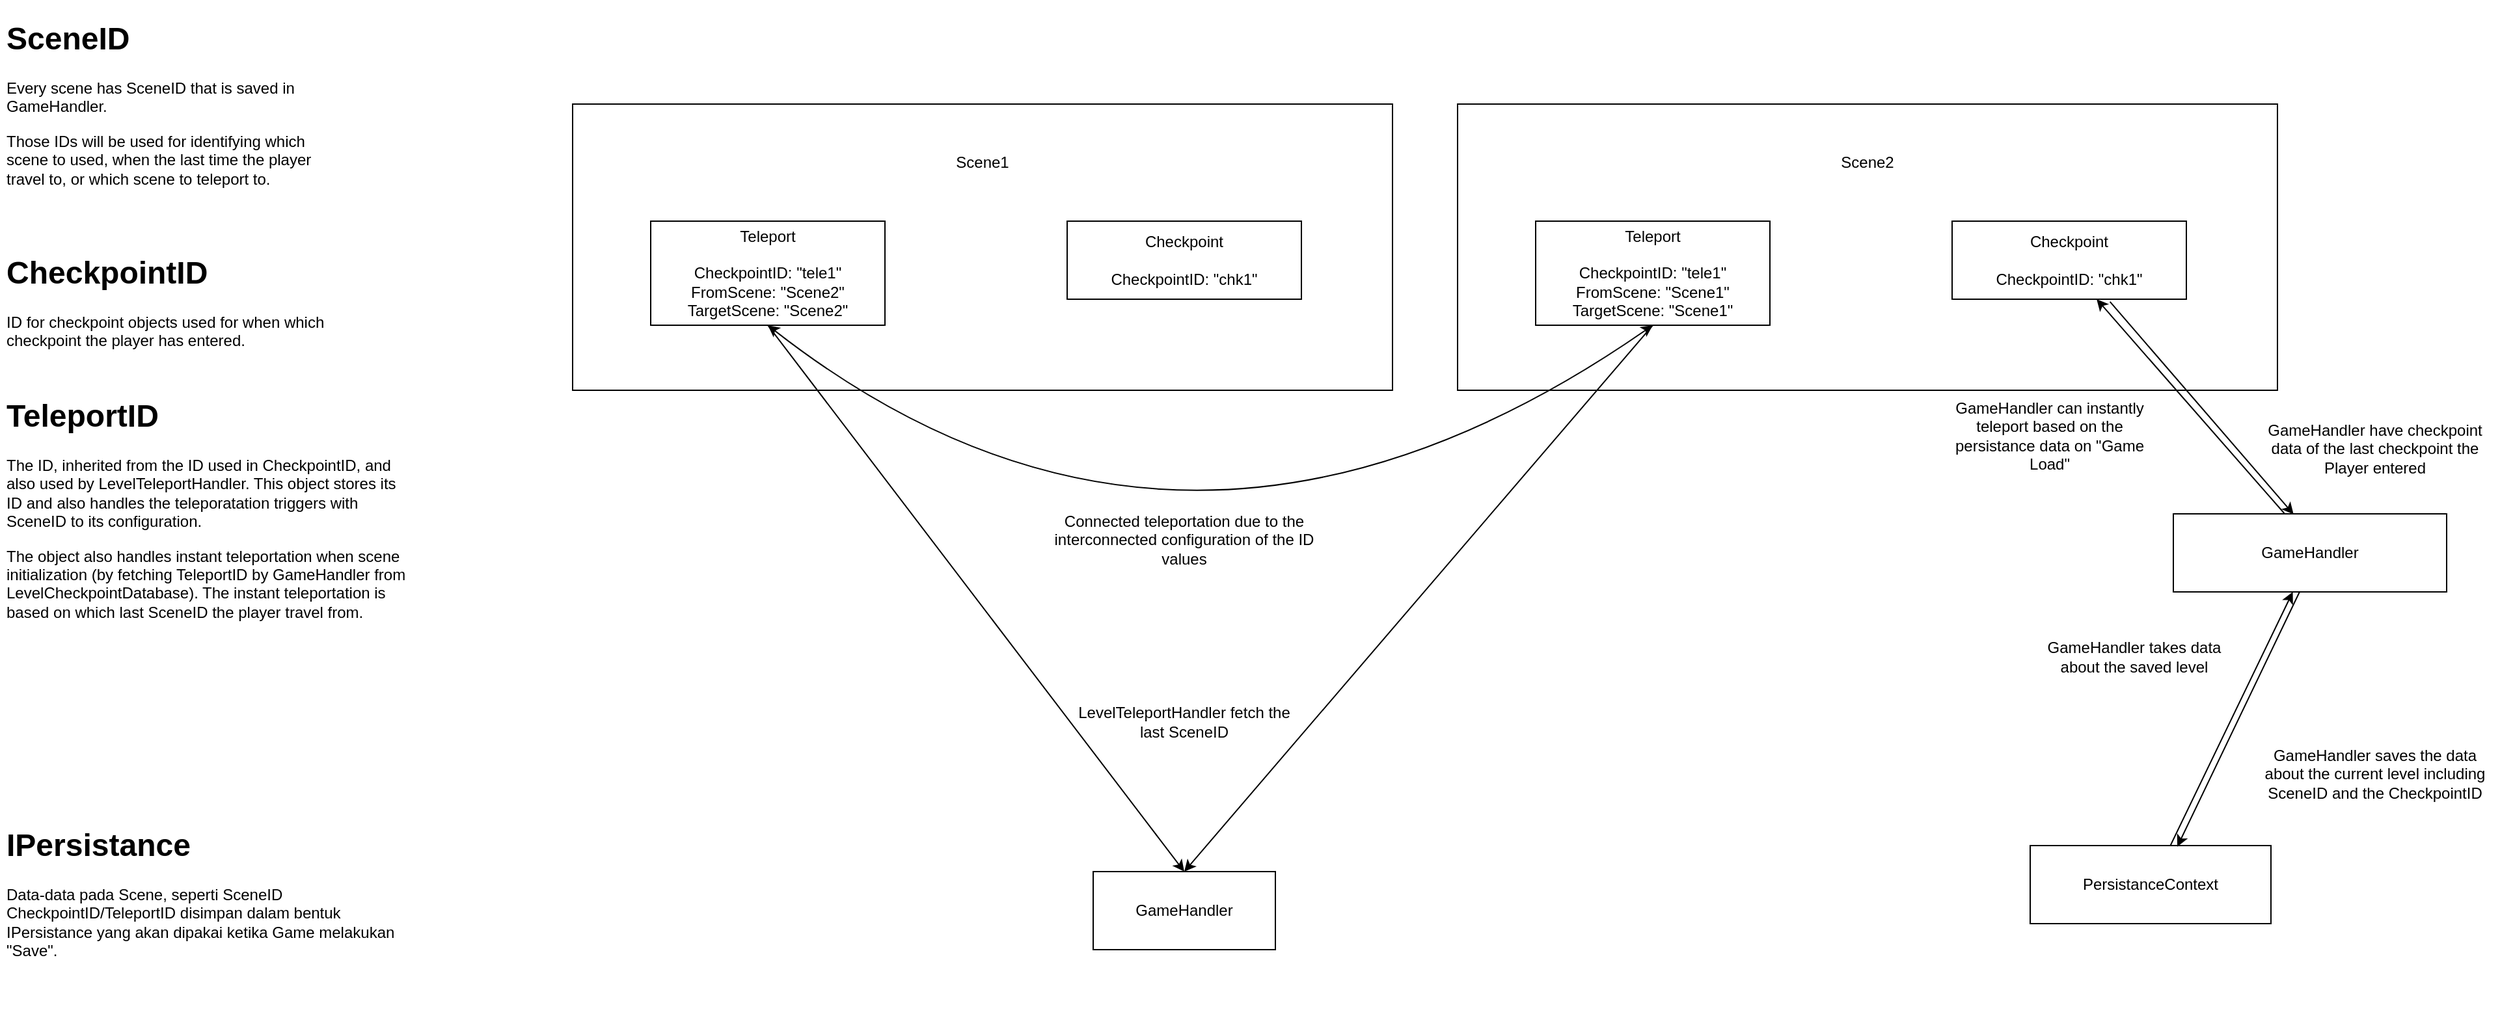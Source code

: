 <mxfile>
    <diagram id="j7FULMK95PmBawMinwfK" name="Page-1">
        <mxGraphModel dx="1139" dy="747" grid="1" gridSize="10" guides="1" tooltips="1" connect="1" arrows="1" fold="1" page="1" pageScale="1" pageWidth="850" pageHeight="1100" math="0" shadow="0">
            <root>
                <mxCell id="0"/>
                <mxCell id="1" parent="0"/>
                <mxCell id="2" value="&lt;h1&gt;SceneID&lt;/h1&gt;&lt;p&gt;Every scene has SceneID that is saved in GameHandler.&lt;/p&gt;&lt;p&gt;Those IDs will be used for identifying which scene to used, when the last time the player travel to, or which scene to teleport to.&lt;/p&gt;" style="text;html=1;strokeColor=none;fillColor=none;spacing=5;spacingTop=-20;whiteSpace=wrap;overflow=hidden;rounded=0;" parent="1" vertex="1">
                    <mxGeometry x="70" y="90" width="250" height="160" as="geometry"/>
                </mxCell>
                <mxCell id="3" value="&lt;h1&gt;TeleportID&lt;/h1&gt;&lt;p&gt;The ID, inherited from the ID used in CheckpointID, and also used by LevelTeleportHandler. This object stores its ID and also handles the teleporatation triggers with SceneID to its configuration.&lt;/p&gt;&lt;p&gt;The object also handles instant teleportation when scene initialization (by fetching TeleportID by GameHandler from LevelCheckpointDatabase). The instant teleportation is based on which last SceneID the player travel from.&lt;br&gt;&lt;/p&gt;" style="text;html=1;strokeColor=none;fillColor=none;spacing=5;spacingTop=-20;whiteSpace=wrap;overflow=hidden;rounded=0;" parent="1" vertex="1">
                    <mxGeometry x="70" y="380" width="320" height="240" as="geometry"/>
                </mxCell>
                <mxCell id="4" value="&lt;h1&gt;IPersistance&lt;/h1&gt;&lt;p&gt;Data-data pada Scene, seperti SceneID CheckpointID/TeleportID disimpan dalam bentuk IPersistance yang akan dipakai ketika Game melakukan &quot;Save&quot;.&lt;/p&gt;" style="text;html=1;strokeColor=none;fillColor=none;spacing=5;spacingTop=-20;whiteSpace=wrap;overflow=hidden;rounded=0;" parent="1" vertex="1">
                    <mxGeometry x="70" y="710" width="310" height="160" as="geometry"/>
                </mxCell>
                <mxCell id="5" value="&lt;h1&gt;CheckpointID&lt;/h1&gt;&lt;p&gt;ID for checkpoint objects used for when which checkpoint the player has entered.&lt;/p&gt;" style="text;html=1;strokeColor=none;fillColor=none;spacing=5;spacingTop=-20;whiteSpace=wrap;overflow=hidden;rounded=0;" parent="1" vertex="1">
                    <mxGeometry x="70" y="270" width="310" height="90" as="geometry"/>
                </mxCell>
                <mxCell id="6" value="" style="rounded=0;whiteSpace=wrap;html=1;" parent="1" vertex="1">
                    <mxGeometry x="510" y="160" width="630" height="220" as="geometry"/>
                </mxCell>
                <mxCell id="7" value="Scene1" style="text;html=1;strokeColor=none;fillColor=none;align=center;verticalAlign=middle;whiteSpace=wrap;rounded=0;" parent="1" vertex="1">
                    <mxGeometry x="795" y="190" width="60" height="30" as="geometry"/>
                </mxCell>
                <mxCell id="8" value="Teleport&lt;br&gt;&lt;br&gt;CheckpointID: &quot;tele1&quot;&lt;br&gt;FromScene: &quot;Scene2&quot;&lt;br&gt;TargetScene: &quot;Scene2&quot;" style="rounded=0;whiteSpace=wrap;html=1;" parent="1" vertex="1">
                    <mxGeometry x="570" y="250" width="180" height="80" as="geometry"/>
                </mxCell>
                <mxCell id="10" value="Checkpoint&lt;br&gt;&lt;br&gt;CheckpointID: &quot;chk1&quot;" style="rounded=0;whiteSpace=wrap;html=1;" parent="1" vertex="1">
                    <mxGeometry x="890" y="250" width="180" height="60" as="geometry"/>
                </mxCell>
                <mxCell id="11" value="" style="rounded=0;whiteSpace=wrap;html=1;" parent="1" vertex="1">
                    <mxGeometry x="1190" y="160" width="630" height="220" as="geometry"/>
                </mxCell>
                <mxCell id="12" value="Scene2" style="text;html=1;strokeColor=none;fillColor=none;align=center;verticalAlign=middle;whiteSpace=wrap;rounded=0;" parent="1" vertex="1">
                    <mxGeometry x="1475" y="190" width="60" height="30" as="geometry"/>
                </mxCell>
                <mxCell id="13" value="Teleport&lt;br&gt;&lt;br&gt;CheckpointID: &quot;tele1&quot;&lt;br&gt;FromScene: &quot;Scene1&quot;&lt;br&gt;TargetScene: &quot;Scene1&quot;" style="rounded=0;whiteSpace=wrap;html=1;" parent="1" vertex="1">
                    <mxGeometry x="1250" y="250" width="180" height="80" as="geometry"/>
                </mxCell>
                <mxCell id="14" value="Checkpoint&lt;br&gt;&lt;br&gt;CheckpointID: &quot;chk1&quot;" style="rounded=0;whiteSpace=wrap;html=1;" parent="1" vertex="1">
                    <mxGeometry x="1570" y="250" width="180" height="60" as="geometry"/>
                </mxCell>
                <mxCell id="16" value="" style="endArrow=classic;startArrow=classic;html=1;exitX=0.5;exitY=1;exitDx=0;exitDy=0;entryX=0.5;entryY=1;entryDx=0;entryDy=0;curved=1;" parent="1" source="8" target="13" edge="1">
                    <mxGeometry width="50" height="50" relative="1" as="geometry">
                        <mxPoint x="1130" y="450" as="sourcePoint"/>
                        <mxPoint x="1180" y="400" as="targetPoint"/>
                        <Array as="points">
                            <mxPoint x="980" y="580"/>
                        </Array>
                    </mxGeometry>
                </mxCell>
                <mxCell id="17" value="Connected teleportation due to the interconnected configuration of the ID values" style="text;html=1;strokeColor=none;fillColor=none;align=center;verticalAlign=middle;whiteSpace=wrap;rounded=0;" parent="1" vertex="1">
                    <mxGeometry x="865" y="480" width="230" height="30" as="geometry"/>
                </mxCell>
                <mxCell id="19" value="PersistanceContext" style="rounded=0;whiteSpace=wrap;html=1;" parent="1" vertex="1">
                    <mxGeometry x="1630" y="730" width="185" height="60" as="geometry"/>
                </mxCell>
                <mxCell id="20" value="GameHandler" style="rounded=0;whiteSpace=wrap;html=1;" parent="1" vertex="1">
                    <mxGeometry x="1740" y="475" width="210" height="60" as="geometry"/>
                </mxCell>
                <mxCell id="21" value="" style="endArrow=classic;html=1;curved=1;entryX=0.617;entryY=0.999;entryDx=0;entryDy=0;entryPerimeter=0;exitX=0.406;exitY=-0.006;exitDx=0;exitDy=0;exitPerimeter=0;" parent="1" source="20" target="14" edge="1">
                    <mxGeometry width="50" height="50" relative="1" as="geometry">
                        <mxPoint x="1770" y="580" as="sourcePoint"/>
                        <mxPoint x="1680" y="310" as="targetPoint"/>
                    </mxGeometry>
                </mxCell>
                <mxCell id="22" value="" style="endArrow=classic;html=1;curved=1;exitX=0.674;exitY=1.032;exitDx=0;exitDy=0;exitPerimeter=0;entryX=0.44;entryY=0.006;entryDx=0;entryDy=0;entryPerimeter=0;" parent="1" source="14" target="20" edge="1">
                    <mxGeometry width="50" height="50" relative="1" as="geometry">
                        <mxPoint x="1770" y="580" as="sourcePoint"/>
                        <mxPoint x="2000" y="580" as="targetPoint"/>
                    </mxGeometry>
                </mxCell>
                <mxCell id="23" value="GameHandler have checkpoint data of the last checkpoint the Player entered" style="text;html=1;strokeColor=none;fillColor=none;align=center;verticalAlign=middle;whiteSpace=wrap;rounded=0;" parent="1" vertex="1">
                    <mxGeometry x="1810" y="410" width="170" height="30" as="geometry"/>
                </mxCell>
                <mxCell id="24" value="GameHandler can instantly teleport based on the persistance data on &quot;Game Load&quot;" style="text;html=1;strokeColor=none;fillColor=none;align=center;verticalAlign=middle;whiteSpace=wrap;rounded=0;" parent="1" vertex="1">
                    <mxGeometry x="1560" y="400" width="170" height="30" as="geometry"/>
                </mxCell>
                <mxCell id="25" value="" style="endArrow=classic;html=1;curved=1;exitX=0.582;exitY=0.002;exitDx=0;exitDy=0;exitPerimeter=0;entryX=0.437;entryY=1;entryDx=0;entryDy=0;entryPerimeter=0;" parent="1" source="19" target="20" edge="1">
                    <mxGeometry width="50" height="50" relative="1" as="geometry">
                        <mxPoint x="1650" y="640" as="sourcePoint"/>
                        <mxPoint x="1700" y="590" as="targetPoint"/>
                    </mxGeometry>
                </mxCell>
                <mxCell id="26" value="" style="endArrow=classic;html=1;curved=1;exitX=0.463;exitY=0.992;exitDx=0;exitDy=0;exitPerimeter=0;entryX=0.611;entryY=0.014;entryDx=0;entryDy=0;entryPerimeter=0;" parent="1" source="20" target="19" edge="1">
                    <mxGeometry width="50" height="50" relative="1" as="geometry">
                        <mxPoint x="1820" y="630" as="sourcePoint"/>
                        <mxPoint x="1870" y="580" as="targetPoint"/>
                    </mxGeometry>
                </mxCell>
                <mxCell id="28" value="GameHandler saves the data about the current level including SceneID and the CheckpointID" style="text;html=1;strokeColor=none;fillColor=none;align=center;verticalAlign=middle;whiteSpace=wrap;rounded=0;" parent="1" vertex="1">
                    <mxGeometry x="1800" y="660" width="190" height="30" as="geometry"/>
                </mxCell>
                <mxCell id="29" value="GameHandler takes data about the saved level" style="text;html=1;strokeColor=none;fillColor=none;align=center;verticalAlign=middle;whiteSpace=wrap;rounded=0;" parent="1" vertex="1">
                    <mxGeometry x="1640" y="570" width="140" height="30" as="geometry"/>
                </mxCell>
                <mxCell id="30" value="GameHandler&lt;br&gt;" style="rounded=0;whiteSpace=wrap;html=1;" parent="1" vertex="1">
                    <mxGeometry x="910" y="750" width="140" height="60" as="geometry"/>
                </mxCell>
                <mxCell id="31" value="" style="endArrow=classic;html=1;curved=1;entryX=0.5;entryY=0;entryDx=0;entryDy=0;exitX=0.5;exitY=1;exitDx=0;exitDy=0;" parent="1" source="13" target="30" edge="1">
                    <mxGeometry width="50" height="50" relative="1" as="geometry">
                        <mxPoint x="880" y="520" as="sourcePoint"/>
                        <mxPoint x="930" y="470" as="targetPoint"/>
                    </mxGeometry>
                </mxCell>
                <mxCell id="32" value="" style="endArrow=classic;html=1;curved=1;entryX=0.5;entryY=0;entryDx=0;entryDy=0;exitX=0.5;exitY=1;exitDx=0;exitDy=0;" parent="1" source="8" target="30" edge="1">
                    <mxGeometry width="50" height="50" relative="1" as="geometry">
                        <mxPoint x="1350" y="340" as="sourcePoint"/>
                        <mxPoint x="1040" y="750" as="targetPoint"/>
                    </mxGeometry>
                </mxCell>
                <mxCell id="33" value="LevelTeleportHandler fetch the last SceneID" style="text;html=1;strokeColor=none;fillColor=none;align=center;verticalAlign=middle;whiteSpace=wrap;rounded=0;" parent="1" vertex="1">
                    <mxGeometry x="890" y="620" width="180" height="30" as="geometry"/>
                </mxCell>
            </root>
        </mxGraphModel>
    </diagram>
</mxfile>
